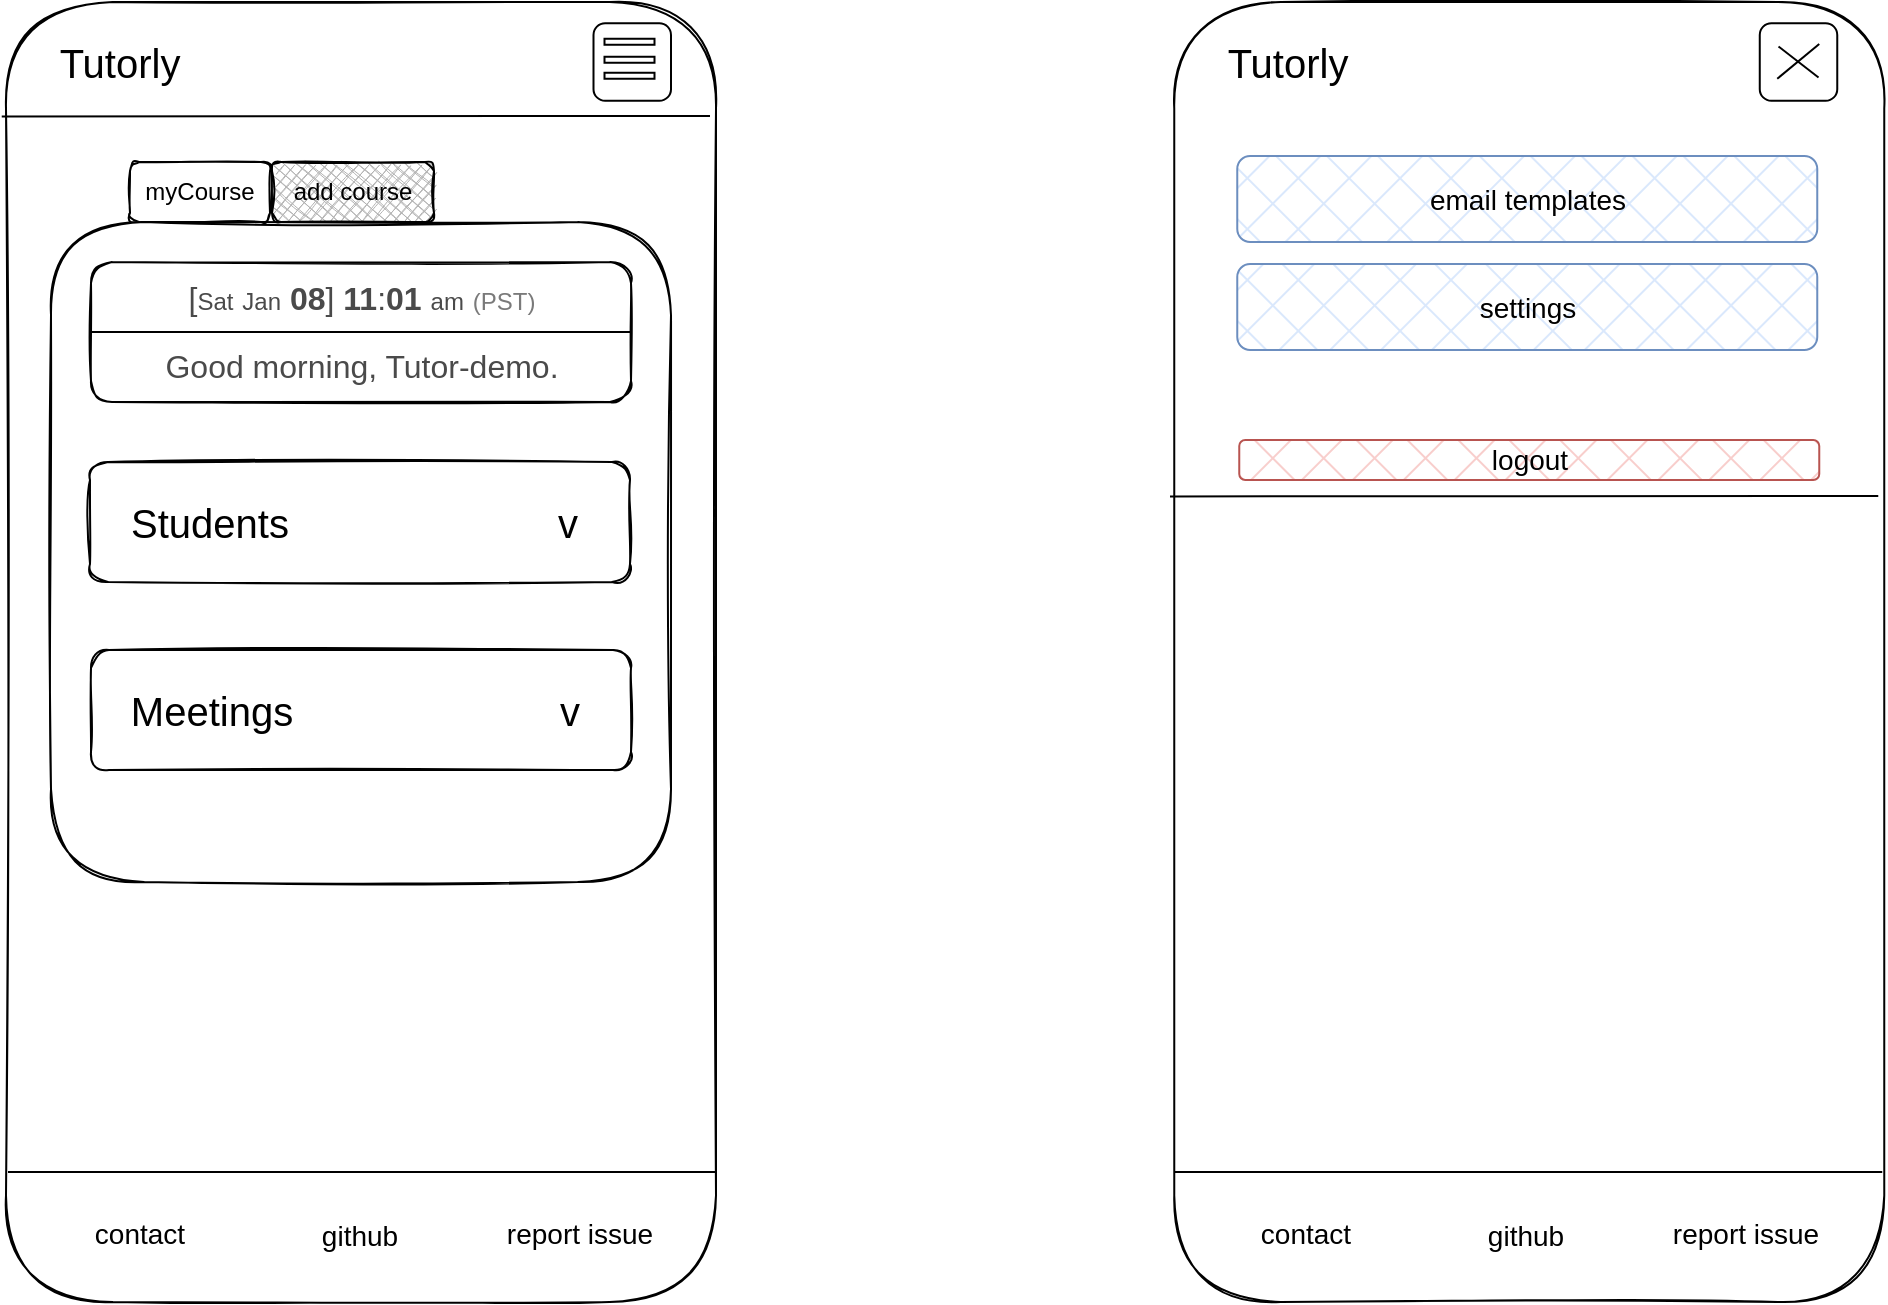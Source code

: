 <mxfile version="16.2.4" type="github">
  <diagram id="h9dFl7BtjYhouRQpgsoD" name="Page-1">
    <mxGraphModel dx="898" dy="580" grid="1" gridSize="10" guides="1" tooltips="1" connect="0" arrows="0" fold="1" page="1" pageScale="1" pageWidth="850" pageHeight="1100" background="none" math="0" shadow="0">
      <root>
        <mxCell id="0" />
        <mxCell id="1" parent="0" />
        <mxCell id="VJyBcLO_9741J4DAKMgz-3" value="" style="rounded=1;whiteSpace=wrap;html=1;sketch=1;" parent="1" vertex="1">
          <mxGeometry x="248" y="80" width="355" height="650" as="geometry" />
        </mxCell>
        <mxCell id="VJyBcLO_9741J4DAKMgz-4" value="myCourse" style="rounded=1;whiteSpace=wrap;html=1;sketch=1;fillStyle=cross-hatch;fillColor=none;" parent="1" vertex="1">
          <mxGeometry x="310" y="160" width="70" height="30" as="geometry" />
        </mxCell>
        <mxCell id="VJyBcLO_9741J4DAKMgz-5" value="add course" style="rounded=1;whiteSpace=wrap;html=1;sketch=1;fillStyle=cross-hatch;fillColor=#B3B3B3;" parent="1" vertex="1">
          <mxGeometry x="381" y="160" width="81" height="30" as="geometry" />
        </mxCell>
        <mxCell id="VJyBcLO_9741J4DAKMgz-6" value="" style="rounded=1;whiteSpace=wrap;html=1;sketch=1;fillStyle=auto;fillColor=#FFFFFF;" parent="1" vertex="1">
          <mxGeometry x="270.5" y="190" width="310" height="330" as="geometry" />
        </mxCell>
        <mxCell id="VJyBcLO_9741J4DAKMgz-9" value="&lt;span class=&quot;&quot; style=&quot;box-sizing: inherit ; color: rgb(74 , 74 , 74) ; font-family: &amp;#34;system-ui&amp;#34; , , &amp;#34;segoe ui&amp;#34; , &amp;#34;roboto&amp;#34; , &amp;#34;oxygen&amp;#34; , &amp;#34;ubuntu&amp;#34; , &amp;#34;cantarell&amp;#34; , &amp;#34;fira sans&amp;#34; , &amp;#34;droid sans&amp;#34; , &amp;#34;helvetica neue&amp;#34; , &amp;#34;helvetica&amp;#34; , &amp;#34;arial&amp;#34; , sans-serif ; font-size: 16px ; background-color: rgb(255 , 255 , 255)&quot;&gt;[&lt;span class=&quot;is-size-7 &quot; style=&quot;box-sizing: inherit ; font-style: inherit ; font-weight: inherit ; font-size: 0.75rem&quot;&gt;Sat&lt;/span&gt;&amp;nbsp;&lt;span class=&quot;is-size-7 &quot; style=&quot;box-sizing: inherit ; font-style: inherit ; font-weight: inherit ; font-size: 0.75rem&quot;&gt;Jan&lt;/span&gt;&amp;nbsp;&lt;span class=&quot;is-size-6 has-text-weight-bold&quot; style=&quot;box-sizing: inherit ; font-style: inherit ; font-weight: 700 ; font-size: 1rem&quot;&gt;08&lt;/span&gt;]&amp;nbsp;&lt;span class=&quot;is-size-6 has-text-weight-bold&quot; style=&quot;box-sizing: inherit ; font-style: inherit ; font-weight: 700 ; font-size: 1rem&quot;&gt;11&lt;/span&gt;:&lt;span class=&quot;is-size-6 has-text-weight-bold&quot; style=&quot;box-sizing: inherit ; font-style: inherit ; font-weight: 700 ; font-size: 1rem&quot;&gt;01&lt;/span&gt;&amp;nbsp;&lt;span class=&quot;is-size-7 &quot; style=&quot;box-sizing: inherit ; font-style: inherit ; font-weight: inherit ; font-size: 0.75rem&quot;&gt;am&lt;/span&gt;&lt;/span&gt;&lt;span style=&quot;color: rgb(74 , 74 , 74) ; font-family: &amp;#34;system-ui&amp;#34; , , &amp;#34;segoe ui&amp;#34; , &amp;#34;roboto&amp;#34; , &amp;#34;oxygen&amp;#34; , &amp;#34;ubuntu&amp;#34; , &amp;#34;cantarell&amp;#34; , &amp;#34;fira sans&amp;#34; , &amp;#34;droid sans&amp;#34; , &amp;#34;helvetica neue&amp;#34; , &amp;#34;helvetica&amp;#34; , &amp;#34;arial&amp;#34; , sans-serif ; font-size: 16px ; background-color: rgb(255 , 255 , 255)&quot;&gt;&amp;nbsp;&lt;/span&gt;&lt;span class=&quot;is-size-7 has-text-grey&quot; style=&quot;box-sizing: inherit ; font-family: &amp;#34;system-ui&amp;#34; , , &amp;#34;segoe ui&amp;#34; , &amp;#34;roboto&amp;#34; , &amp;#34;oxygen&amp;#34; , &amp;#34;ubuntu&amp;#34; , &amp;#34;cantarell&amp;#34; , &amp;#34;fira sans&amp;#34; , &amp;#34;droid sans&amp;#34; , &amp;#34;helvetica neue&amp;#34; , &amp;#34;helvetica&amp;#34; , &amp;#34;arial&amp;#34; , sans-serif ; background-color: rgb(255 , 255 , 255) ; color: rgb(122 , 122 , 122) ; font-size: 0.75rem&quot;&gt;(PST)&lt;br&gt;&lt;br&gt;&lt;span style=&quot;color: rgb(74 , 74 , 74) ; font-size: 16px&quot;&gt;Good morning, Tutor-demo.&lt;/span&gt;&lt;br&gt;&lt;/span&gt;" style="rounded=1;whiteSpace=wrap;html=1;shadow=0;sketch=1;fillStyle=auto;fontFamily=Helvetica;fillColor=#FFFFFF;" parent="1" vertex="1">
          <mxGeometry x="290.5" y="210" width="270" height="70" as="geometry" />
        </mxCell>
        <mxCell id="VJyBcLO_9741J4DAKMgz-10" value="" style="rounded=1;whiteSpace=wrap;html=1;shadow=0;sketch=1;fillStyle=auto;fontFamily=Helvetica;fillColor=#FFFFFF;" parent="1" vertex="1">
          <mxGeometry x="290" y="310" width="270" height="60" as="geometry" />
        </mxCell>
        <mxCell id="XO_DNMzDLUDRU4fpuJas-2" value="" style="endArrow=none;html=1;rounded=0;exitX=-0.006;exitY=0.088;exitDx=0;exitDy=0;exitPerimeter=0;" parent="1" source="VJyBcLO_9741J4DAKMgz-3" edge="1">
          <mxGeometry width="50" height="50" relative="1" as="geometry">
            <mxPoint x="440" y="400" as="sourcePoint" />
            <mxPoint x="600" y="137" as="targetPoint" />
          </mxGeometry>
        </mxCell>
        <mxCell id="XO_DNMzDLUDRU4fpuJas-3" value="&lt;font style=&quot;font-size: 20px&quot;&gt;Tutorly&lt;/font&gt;" style="text;html=1;strokeColor=none;fillColor=none;align=center;verticalAlign=middle;whiteSpace=wrap;rounded=0;fillStyle=cross-hatch;" parent="1" vertex="1">
          <mxGeometry x="280" y="95" width="50" height="30" as="geometry" />
        </mxCell>
        <mxCell id="XO_DNMzDLUDRU4fpuJas-4" value="" style="whiteSpace=wrap;html=1;aspect=fixed;fillStyle=cross-hatch;fontSize=20;fillColor=#FFFFFF;rounded=1;" parent="1" vertex="1">
          <mxGeometry x="541.75" y="90.63" width="38.75" height="38.75" as="geometry" />
        </mxCell>
        <mxCell id="XO_DNMzDLUDRU4fpuJas-6" value="" style="rounded=0;whiteSpace=wrap;html=1;fillStyle=cross-hatch;fontSize=20;fillColor=#FFFFFF;" parent="1" vertex="1">
          <mxGeometry x="547.25" y="98.38" width="25" height="3" as="geometry" />
        </mxCell>
        <mxCell id="XO_DNMzDLUDRU4fpuJas-9" value="" style="rounded=0;whiteSpace=wrap;html=1;fillStyle=cross-hatch;fontSize=20;fillColor=#FFFFFF;" parent="1" vertex="1">
          <mxGeometry x="547.25" y="107.38" width="25" height="3" as="geometry" />
        </mxCell>
        <mxCell id="XO_DNMzDLUDRU4fpuJas-10" value="" style="rounded=0;whiteSpace=wrap;html=1;fillStyle=cross-hatch;fontSize=20;fillColor=#FFFFFF;" parent="1" vertex="1">
          <mxGeometry x="547.25" y="115.38" width="25" height="3" as="geometry" />
        </mxCell>
        <mxCell id="XO_DNMzDLUDRU4fpuJas-11" value="" style="endArrow=none;html=1;rounded=0;fontSize=20;entryX=1;entryY=0.5;entryDx=0;entryDy=0;exitX=0;exitY=0.5;exitDx=0;exitDy=0;" parent="1" source="VJyBcLO_9741J4DAKMgz-9" target="VJyBcLO_9741J4DAKMgz-9" edge="1">
          <mxGeometry width="50" height="50" relative="1" as="geometry">
            <mxPoint x="270" y="400" as="sourcePoint" />
            <mxPoint x="320" y="350" as="targetPoint" />
          </mxGeometry>
        </mxCell>
        <mxCell id="XO_DNMzDLUDRU4fpuJas-13" value="Students" style="text;html=1;strokeColor=none;fillColor=none;align=center;verticalAlign=middle;whiteSpace=wrap;rounded=0;fillStyle=cross-hatch;fontSize=20;" parent="1" vertex="1">
          <mxGeometry x="300" y="325" width="100" height="30" as="geometry" />
        </mxCell>
        <mxCell id="XO_DNMzDLUDRU4fpuJas-14" value="v" style="text;html=1;strokeColor=none;fillColor=none;align=center;verticalAlign=middle;whiteSpace=wrap;rounded=0;fillStyle=cross-hatch;fontSize=20;" parent="1" vertex="1">
          <mxGeometry x="510" y="325" width="38.25" height="30" as="geometry" />
        </mxCell>
        <mxCell id="XO_DNMzDLUDRU4fpuJas-15" value="" style="rounded=1;whiteSpace=wrap;html=1;shadow=0;sketch=1;fillStyle=auto;fontFamily=Helvetica;fillColor=#FFFFFF;" parent="1" vertex="1">
          <mxGeometry x="290.5" y="404" width="270" height="60" as="geometry" />
        </mxCell>
        <mxCell id="XO_DNMzDLUDRU4fpuJas-16" value="Meetings" style="text;html=1;strokeColor=none;fillColor=none;align=center;verticalAlign=middle;whiteSpace=wrap;rounded=0;fillStyle=cross-hatch;fontSize=20;" parent="1" vertex="1">
          <mxGeometry x="300.5" y="419" width="100" height="30" as="geometry" />
        </mxCell>
        <mxCell id="XO_DNMzDLUDRU4fpuJas-17" value="v" style="text;html=1;strokeColor=none;fillColor=none;align=center;verticalAlign=middle;whiteSpace=wrap;rounded=0;fillStyle=cross-hatch;fontSize=20;" parent="1" vertex="1">
          <mxGeometry x="510.5" y="419" width="38.25" height="30" as="geometry" />
        </mxCell>
        <mxCell id="XO_DNMzDLUDRU4fpuJas-18" value="" style="rounded=1;whiteSpace=wrap;html=1;sketch=1;" parent="1" vertex="1">
          <mxGeometry x="832.13" y="80" width="355" height="650" as="geometry" />
        </mxCell>
        <mxCell id="XO_DNMzDLUDRU4fpuJas-25" value="" style="endArrow=none;html=1;rounded=0;exitX=-0.006;exitY=0.088;exitDx=0;exitDy=0;exitPerimeter=0;" parent="1" edge="1">
          <mxGeometry width="50" height="50" relative="1" as="geometry">
            <mxPoint x="830" y="327.2" as="sourcePoint" />
            <mxPoint x="1184.13" y="327.0" as="targetPoint" />
          </mxGeometry>
        </mxCell>
        <mxCell id="XO_DNMzDLUDRU4fpuJas-26" value="&lt;font style=&quot;font-size: 20px&quot;&gt;Tutorly&lt;/font&gt;" style="text;html=1;strokeColor=none;fillColor=none;align=center;verticalAlign=middle;whiteSpace=wrap;rounded=0;fillStyle=cross-hatch;" parent="1" vertex="1">
          <mxGeometry x="864.13" y="95" width="50" height="30" as="geometry" />
        </mxCell>
        <mxCell id="XO_DNMzDLUDRU4fpuJas-27" value="" style="whiteSpace=wrap;html=1;aspect=fixed;fillStyle=cross-hatch;fontSize=20;fillColor=#FFFFFF;rounded=1;" parent="1" vertex="1">
          <mxGeometry x="1124.88" y="90.63" width="38.75" height="38.75" as="geometry" />
        </mxCell>
        <mxCell id="XO_DNMzDLUDRU4fpuJas-38" value="" style="endArrow=none;html=1;rounded=0;fontSize=20;entryX=1;entryY=0.9;entryDx=0;entryDy=0;entryPerimeter=0;" parent="1" target="VJyBcLO_9741J4DAKMgz-3" edge="1">
          <mxGeometry width="50" height="50" relative="1" as="geometry">
            <mxPoint x="249" y="665" as="sourcePoint" />
            <mxPoint x="870" y="370" as="targetPoint" />
          </mxGeometry>
        </mxCell>
        <mxCell id="XO_DNMzDLUDRU4fpuJas-39" value="&lt;font style=&quot;font-size: 14px&quot;&gt;report issue&lt;/font&gt;" style="text;html=1;strokeColor=none;fillColor=none;align=center;verticalAlign=middle;whiteSpace=wrap;rounded=0;fillStyle=cross-hatch;fontSize=20;" parent="1" vertex="1">
          <mxGeometry x="480" y="680" width="110" height="26" as="geometry" />
        </mxCell>
        <mxCell id="XO_DNMzDLUDRU4fpuJas-40" value="&lt;font style=&quot;font-size: 14px&quot;&gt;contact&lt;/font&gt;" style="text;html=1;strokeColor=none;fillColor=none;align=center;verticalAlign=middle;whiteSpace=wrap;rounded=0;fillStyle=cross-hatch;fontSize=20;" parent="1" vertex="1">
          <mxGeometry x="260" y="680" width="110" height="26" as="geometry" />
        </mxCell>
        <mxCell id="XO_DNMzDLUDRU4fpuJas-41" value="&lt;font style=&quot;font-size: 14px&quot;&gt;github&lt;br&gt;&lt;/font&gt;" style="text;html=1;strokeColor=none;fillColor=none;align=center;verticalAlign=middle;whiteSpace=wrap;rounded=0;fillStyle=cross-hatch;fontSize=20;" parent="1" vertex="1">
          <mxGeometry x="400" y="681" width="50" height="26" as="geometry" />
        </mxCell>
        <mxCell id="XO_DNMzDLUDRU4fpuJas-42" value="" style="endArrow=none;html=1;rounded=0;fontSize=20;entryX=1;entryY=0.9;entryDx=0;entryDy=0;entryPerimeter=0;" parent="1" edge="1">
          <mxGeometry width="50" height="50" relative="1" as="geometry">
            <mxPoint x="832.13" y="665" as="sourcePoint" />
            <mxPoint x="1186.13" y="665.0" as="targetPoint" />
          </mxGeometry>
        </mxCell>
        <mxCell id="XO_DNMzDLUDRU4fpuJas-43" value="&lt;font style=&quot;font-size: 14px&quot;&gt;report issue&lt;/font&gt;" style="text;html=1;strokeColor=none;fillColor=none;align=center;verticalAlign=middle;whiteSpace=wrap;rounded=0;fillStyle=cross-hatch;fontSize=20;" parent="1" vertex="1">
          <mxGeometry x="1063.13" y="680" width="110" height="26" as="geometry" />
        </mxCell>
        <mxCell id="XO_DNMzDLUDRU4fpuJas-44" value="&lt;font style=&quot;font-size: 14px&quot;&gt;contact&lt;/font&gt;" style="text;html=1;strokeColor=none;fillColor=none;align=center;verticalAlign=middle;whiteSpace=wrap;rounded=0;fillStyle=cross-hatch;fontSize=20;" parent="1" vertex="1">
          <mxGeometry x="843.13" y="680" width="110" height="26" as="geometry" />
        </mxCell>
        <mxCell id="XO_DNMzDLUDRU4fpuJas-45" value="&lt;font style=&quot;font-size: 14px&quot;&gt;github&lt;br&gt;&lt;/font&gt;" style="text;html=1;strokeColor=none;fillColor=none;align=center;verticalAlign=middle;whiteSpace=wrap;rounded=0;fillStyle=cross-hatch;fontSize=20;" parent="1" vertex="1">
          <mxGeometry x="983.13" y="681" width="50" height="26" as="geometry" />
        </mxCell>
        <mxCell id="XO_DNMzDLUDRU4fpuJas-46" value="logout" style="rounded=1;whiteSpace=wrap;html=1;fillStyle=cross-hatch;fontSize=14;fillColor=#f8cecc;strokeColor=#b85450;" parent="1" vertex="1">
          <mxGeometry x="864.63" y="299" width="290" height="20" as="geometry" />
        </mxCell>
        <mxCell id="XO_DNMzDLUDRU4fpuJas-52" value="" style="endArrow=none;html=1;rounded=0;fontSize=18;" parent="1" edge="1">
          <mxGeometry width="50" height="50" relative="1" as="geometry">
            <mxPoint x="1133.63" y="118.38" as="sourcePoint" />
            <mxPoint x="1154.63" y="101" as="targetPoint" />
          </mxGeometry>
        </mxCell>
        <mxCell id="XO_DNMzDLUDRU4fpuJas-53" value="" style="endArrow=none;html=1;rounded=0;fontSize=18;" parent="1" edge="1">
          <mxGeometry width="50" height="50" relative="1" as="geometry">
            <mxPoint x="1154.26" y="117.76" as="sourcePoint" />
            <mxPoint x="1134.26" y="102.24" as="targetPoint" />
          </mxGeometry>
        </mxCell>
        <mxCell id="XO_DNMzDLUDRU4fpuJas-54" value="settings" style="rounded=1;whiteSpace=wrap;html=1;fillStyle=cross-hatch;fontSize=14;fillColor=#dae8fc;strokeColor=#6c8ebf;" parent="1" vertex="1">
          <mxGeometry x="863.63" y="211" width="290" height="43" as="geometry" />
        </mxCell>
        <mxCell id="XO_DNMzDLUDRU4fpuJas-55" value="email templates" style="rounded=1;whiteSpace=wrap;html=1;fillStyle=cross-hatch;fontSize=14;fillColor=#dae8fc;strokeColor=#6c8ebf;" parent="1" vertex="1">
          <mxGeometry x="863.63" y="157" width="290" height="43" as="geometry" />
        </mxCell>
      </root>
    </mxGraphModel>
  </diagram>
</mxfile>
